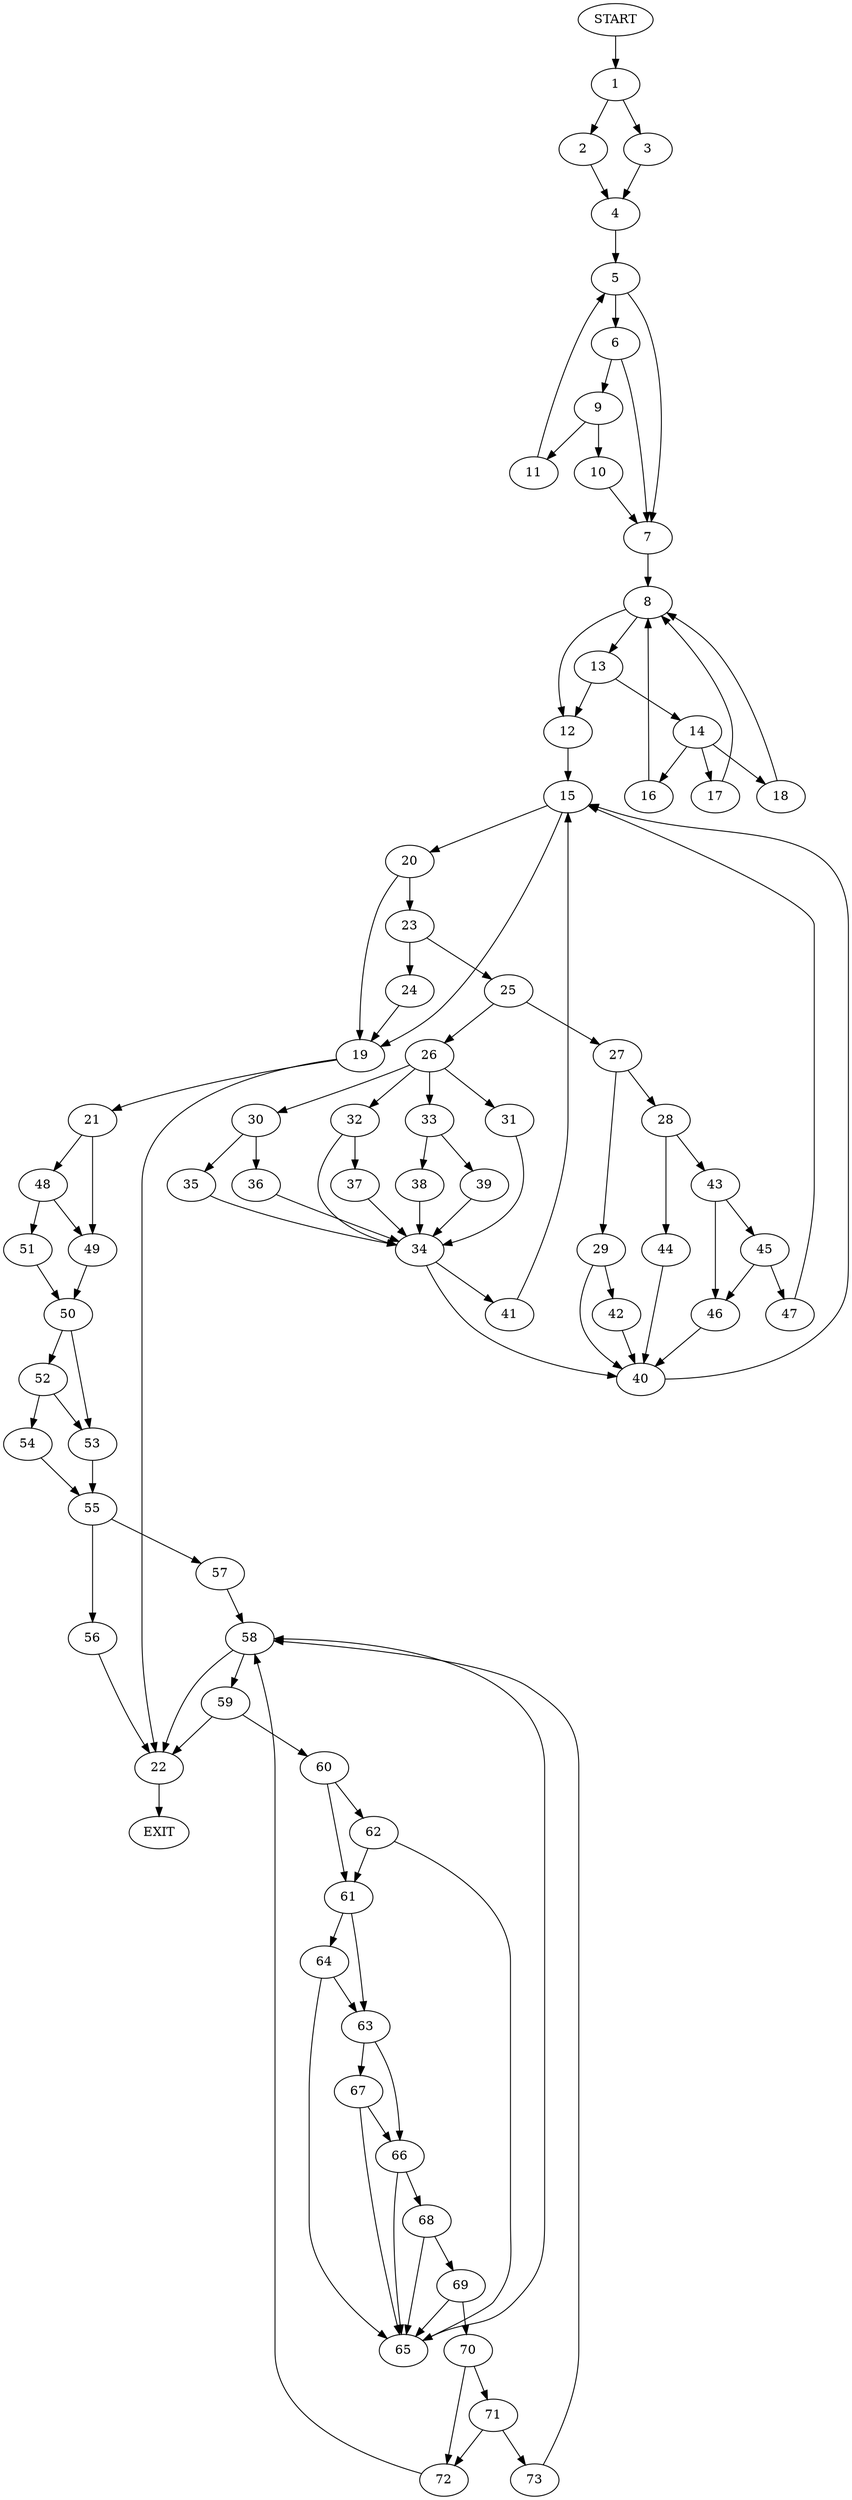 digraph {
0 [label="START"]
74 [label="EXIT"]
0 -> 1
1 -> 2
1 -> 3
3 -> 4
2 -> 4
4 -> 5
5 -> 6
5 -> 7
7 -> 8
6 -> 9
6 -> 7
9 -> 10
9 -> 11
11 -> 5
10 -> 7
8 -> 12
8 -> 13
13 -> 12
13 -> 14
12 -> 15
14 -> 16
14 -> 17
14 -> 18
16 -> 8
17 -> 8
18 -> 8
15 -> 19
15 -> 20
19 -> 21
19 -> 22
20 -> 19
20 -> 23
23 -> 24
23 -> 25
24 -> 19
25 -> 26
25 -> 27
27 -> 28
27 -> 29
26 -> 30
26 -> 31
26 -> 32
26 -> 33
31 -> 34
30 -> 35
30 -> 36
32 -> 37
32 -> 34
33 -> 38
33 -> 39
34 -> 40
34 -> 41
39 -> 34
38 -> 34
35 -> 34
36 -> 34
37 -> 34
41 -> 15
40 -> 15
29 -> 40
29 -> 42
28 -> 43
28 -> 44
42 -> 40
43 -> 45
43 -> 46
44 -> 40
46 -> 40
45 -> 46
45 -> 47
47 -> 15
22 -> 74
21 -> 48
21 -> 49
49 -> 50
48 -> 49
48 -> 51
51 -> 50
50 -> 52
50 -> 53
52 -> 54
52 -> 53
53 -> 55
54 -> 55
55 -> 56
55 -> 57
57 -> 58
56 -> 22
58 -> 59
58 -> 22
59 -> 60
59 -> 22
60 -> 61
60 -> 62
61 -> 63
61 -> 64
62 -> 61
62 -> 65
65 -> 58
64 -> 65
64 -> 63
63 -> 66
63 -> 67
67 -> 66
67 -> 65
66 -> 65
66 -> 68
68 -> 69
68 -> 65
69 -> 65
69 -> 70
70 -> 71
70 -> 72
71 -> 72
71 -> 73
72 -> 58
73 -> 58
}
